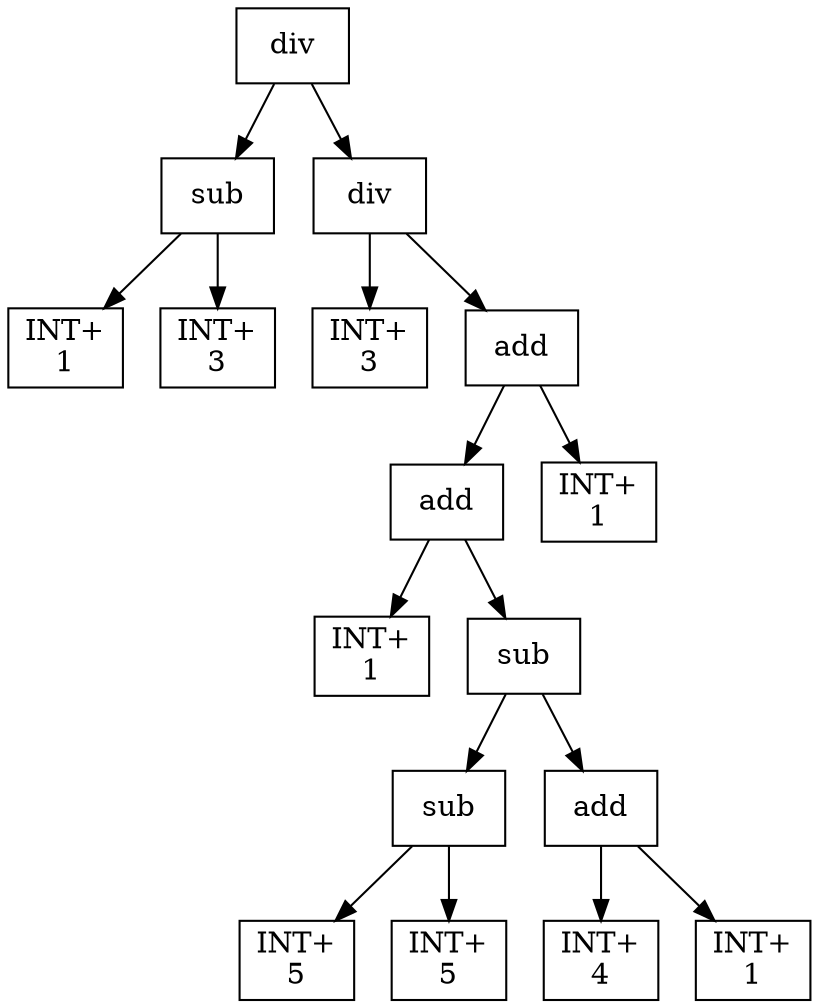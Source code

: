 digraph expr {
  node [shape=box];
  n1 [label="div"];
  n2 [label="sub"];
  n3 [label="INT+\n1"];
  n4 [label="INT+\n3"];
  n2 -> n3;
  n2 -> n4;
  n5 [label="div"];
  n6 [label="INT+\n3"];
  n7 [label="add"];
  n8 [label="add"];
  n9 [label="INT+\n1"];
  n10 [label="sub"];
  n11 [label="sub"];
  n12 [label="INT+\n5"];
  n13 [label="INT+\n5"];
  n11 -> n12;
  n11 -> n13;
  n14 [label="add"];
  n15 [label="INT+\n4"];
  n16 [label="INT+\n1"];
  n14 -> n15;
  n14 -> n16;
  n10 -> n11;
  n10 -> n14;
  n8 -> n9;
  n8 -> n10;
  n17 [label="INT+\n1"];
  n7 -> n8;
  n7 -> n17;
  n5 -> n6;
  n5 -> n7;
  n1 -> n2;
  n1 -> n5;
}